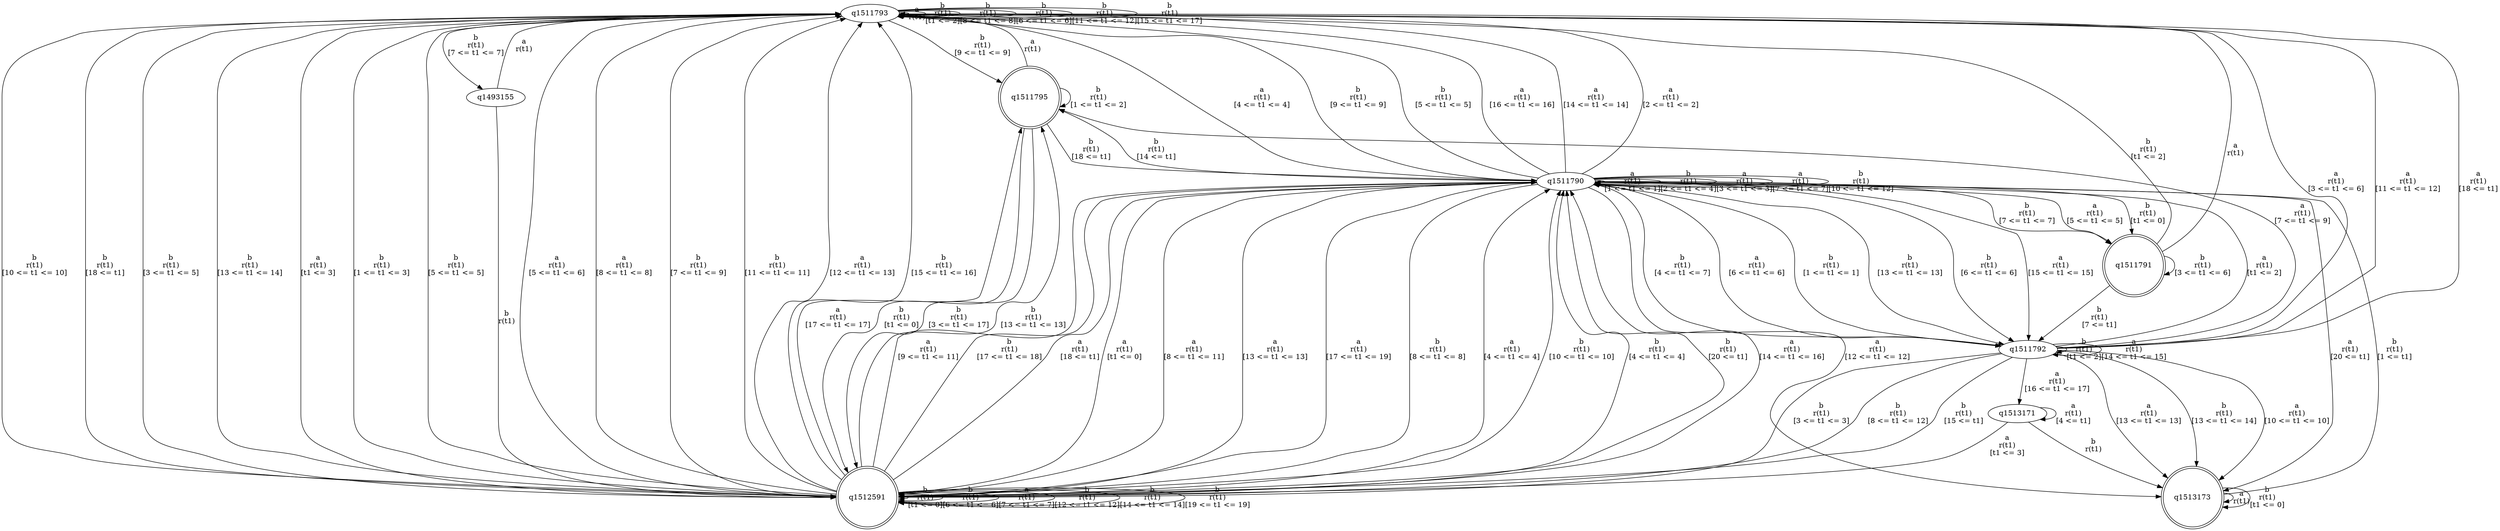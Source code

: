 digraph "tests_1/test56/solution101/solution_verwer" {
	q1511793[label=q1511793]
	q1511795[label=q1511795 shape=doublecircle]
	q1512591[label=q1512591 shape=doublecircle]
	q1511790[label=q1511790]
	q1511791[label=q1511791 shape=doublecircle]
	q1511792[label=q1511792]
	q1513173[label=q1513173 shape=doublecircle]
	q1513171[label=q1513171]
	q1493155[label=q1493155]
	q1511793 -> q1511793[label="a\nr(t1)\n"]
	q1511793 -> q1511793[label="b\nr(t1)\n[t1 <= 2]"]
	q1511793 -> q1511793[label="b\nr(t1)\n[8 <= t1 <= 8]"]
	q1511793 -> q1511795[label="b\nr(t1)\n[9 <= t1 <= 9]"]
	q1511795 -> q1511793[label="a\nr(t1)\n"]
	q1511795 -> q1512591[label="b\nr(t1)\n[t1 <= 0]"]
	q1512591 -> q1512591[label="b\nr(t1)\n[t1 <= 0]"]
	q1512591 -> q1511793[label="a\nr(t1)\n[t1 <= 3]"]
	q1512591 -> q1511793[label="b\nr(t1)\n[1 <= t1 <= 3]"]
	q1512591 -> q1511790[label="a\nr(t1)\n[4 <= t1 <= 4]"]
	q1511790 -> q1512591[label="a\nr(t1)\n[t1 <= 0]"]
	q1511790 -> q1511790[label="a\nr(t1)\n[1 <= t1 <= 1]"]
	q1511790 -> q1511790[label="b\nr(t1)\n[2 <= t1 <= 4]"]
	q1511790 -> q1511793[label="a\nr(t1)\n[2 <= t1 <= 2]"]
	q1511790 -> q1511790[label="a\nr(t1)\n[3 <= t1 <= 3]"]
	q1511790 -> q1511791[label="b\nr(t1)\n[7 <= t1 <= 7]"]
	q1511791 -> q1511793[label="a\nr(t1)\n"]
	q1511791 -> q1511793[label="b\nr(t1)\n[t1 <= 2]"]
	q1511791 -> q1511791[label="b\nr(t1)\n[3 <= t1 <= 6]"]
	q1511791 -> q1511792[label="b\nr(t1)\n[7 <= t1]"]
	q1511792 -> q1511790[label="a\nr(t1)\n[t1 <= 2]"]
	q1511792 -> q1511792[label="b\nr(t1)\n[t1 <= 2]"]
	q1511792 -> q1511793[label="a\nr(t1)\n[3 <= t1 <= 6]"]
	q1511792 -> q1512591[label="b\nr(t1)\n[3 <= t1 <= 3]"]
	q1511792 -> q1511795[label="a\nr(t1)\n[7 <= t1 <= 9]"]
	q1511792 -> q1513173[label="a\nr(t1)\n[10 <= t1 <= 10]"]
	q1513173 -> q1513173[label="a\nr(t1)\n"]
	q1513173 -> q1513173[label="b\nr(t1)\n[t1 <= 0]"]
	q1513173 -> q1511790[label="b\nr(t1)\n[1 <= t1]"]
	q1511792 -> q1511790[label="b\nr(t1)\n[4 <= t1 <= 7]"]
	q1511792 -> q1511793[label="a\nr(t1)\n[11 <= t1 <= 12]"]
	q1511792 -> q1512591[label="b\nr(t1)\n[8 <= t1 <= 12]"]
	q1511792 -> q1513173[label="a\nr(t1)\n[13 <= t1 <= 13]"]
	q1511792 -> q1513173[label="b\nr(t1)\n[13 <= t1 <= 14]"]
	q1511792 -> q1512591[label="b\nr(t1)\n[15 <= t1]"]
	q1511792 -> q1511792[label="a\nr(t1)\n[14 <= t1 <= 15]"]
	q1511792 -> q1513171[label="a\nr(t1)\n[16 <= t1 <= 17]"]
	q1513171 -> q1512591[label="a\nr(t1)\n[t1 <= 3]"]
	q1513171 -> q1513171[label="a\nr(t1)\n[4 <= t1]"]
	q1513171 -> q1513173[label="b\nr(t1)\n"]
	q1511792 -> q1511793[label="a\nr(t1)\n[18 <= t1]"]
	q1511790 -> q1511793[label="a\nr(t1)\n[4 <= t1 <= 4]"]
	q1511790 -> q1512591[label="b\nr(t1)\n[8 <= t1 <= 8]"]
	q1511790 -> q1511791[label="a\nr(t1)\n[5 <= t1 <= 5]"]
	q1511790 -> q1511793[label="b\nr(t1)\n[9 <= t1 <= 9]"]
	q1511790 -> q1511792[label="a\nr(t1)\n[6 <= t1 <= 6]"]
	q1511790 -> q1511790[label="a\nr(t1)\n[7 <= t1 <= 7]"]
	q1511790 -> q1511791[label="b\nr(t1)\n[t1 <= 0]"]
	q1511790 -> q1511792[label="b\nr(t1)\n[1 <= t1 <= 1]"]
	q1511790 -> q1511790[label="b\nr(t1)\n[10 <= t1 <= 12]"]
	q1511790 -> q1511792[label="b\nr(t1)\n[13 <= t1 <= 13]"]
	q1511790 -> q1511795[label="b\nr(t1)\n[14 <= t1]"]
	q1511790 -> q1512591[label="a\nr(t1)\n[8 <= t1 <= 11]"]
	q1511790 -> q1513173[label="a\nr(t1)\n[12 <= t1 <= 12]"]
	q1511790 -> q1512591[label="a\nr(t1)\n[13 <= t1 <= 13]"]
	q1511790 -> q1511793[label="b\nr(t1)\n[5 <= t1 <= 5]"]
	q1511790 -> q1511792[label="b\nr(t1)\n[6 <= t1 <= 6]"]
	q1511790 -> q1511793[label="a\nr(t1)\n[16 <= t1 <= 16]"]
	q1511790 -> q1513173[label="a\nr(t1)\n[20 <= t1]"]
	q1511790 -> q1512591[label="a\nr(t1)\n[17 <= t1 <= 19]"]
	q1511790 -> q1511793[label="a\nr(t1)\n[14 <= t1 <= 14]"]
	q1511790 -> q1511792[label="a\nr(t1)\n[15 <= t1 <= 15]"]
	q1512591 -> q1511790[label="b\nr(t1)\n[4 <= t1 <= 4]"]
	q1512591 -> q1511793[label="b\nr(t1)\n[5 <= t1 <= 5]"]
	q1512591 -> q1511793[label="a\nr(t1)\n[5 <= t1 <= 6]"]
	q1512591 -> q1512591[label="b\nr(t1)\n[6 <= t1 <= 6]"]
	q1512591 -> q1512591[label="a\nr(t1)\n[7 <= t1 <= 7]"]
	q1512591 -> q1511793[label="a\nr(t1)\n[8 <= t1 <= 8]"]
	q1512591 -> q1511793[label="b\nr(t1)\n[7 <= t1 <= 9]"]
	q1512591 -> q1511790[label="b\nr(t1)\n[10 <= t1 <= 10]"]
	q1512591 -> q1511793[label="b\nr(t1)\n[11 <= t1 <= 11]"]
	q1512591 -> q1512591[label="b\nr(t1)\n[12 <= t1 <= 12]"]
	q1512591 -> q1511795[label="b\nr(t1)\n[13 <= t1 <= 13]"]
	q1512591 -> q1512591[label="b\nr(t1)\n[14 <= t1 <= 14]"]
	q1512591 -> q1511793[label="a\nr(t1)\n[12 <= t1 <= 13]"]
	q1512591 -> q1511793[label="b\nr(t1)\n[15 <= t1 <= 16]"]
	q1512591 -> q1511795[label="a\nr(t1)\n[17 <= t1 <= 17]"]
	q1512591 -> q1512591[label="b\nr(t1)\n[19 <= t1 <= 19]"]
	q1512591 -> q1511790[label="b\nr(t1)\n[20 <= t1]"]
	q1512591 -> q1511790[label="a\nr(t1)\n[14 <= t1 <= 16]"]
	q1512591 -> q1511790[label="a\nr(t1)\n[9 <= t1 <= 11]"]
	q1512591 -> q1511790[label="b\nr(t1)\n[17 <= t1 <= 18]"]
	q1512591 -> q1511790[label="a\nr(t1)\n[18 <= t1]"]
	q1511795 -> q1511795[label="b\nr(t1)\n[1 <= t1 <= 2]"]
	q1511795 -> q1511790[label="b\nr(t1)\n[18 <= t1]"]
	q1511795 -> q1512591[label="b\nr(t1)\n[3 <= t1 <= 17]"]
	q1511793 -> q1512591[label="b\nr(t1)\n[10 <= t1 <= 10]"]
	q1511793 -> q1511793[label="b\nr(t1)\n[6 <= t1 <= 6]"]
	q1511793 -> q1493155[label="b\nr(t1)\n[7 <= t1 <= 7]"]
	q1493155 -> q1511793[label="a\nr(t1)\n"]
	q1493155 -> q1512591[label="b\nr(t1)\n"]
	q1511793 -> q1511793[label="b\nr(t1)\n[11 <= t1 <= 12]"]
	q1511793 -> q1511793[label="b\nr(t1)\n[15 <= t1 <= 17]"]
	q1511793 -> q1512591[label="b\nr(t1)\n[18 <= t1]"]
	q1511793 -> q1512591[label="b\nr(t1)\n[3 <= t1 <= 5]"]
	q1511793 -> q1512591[label="b\nr(t1)\n[13 <= t1 <= 14]"]
}
